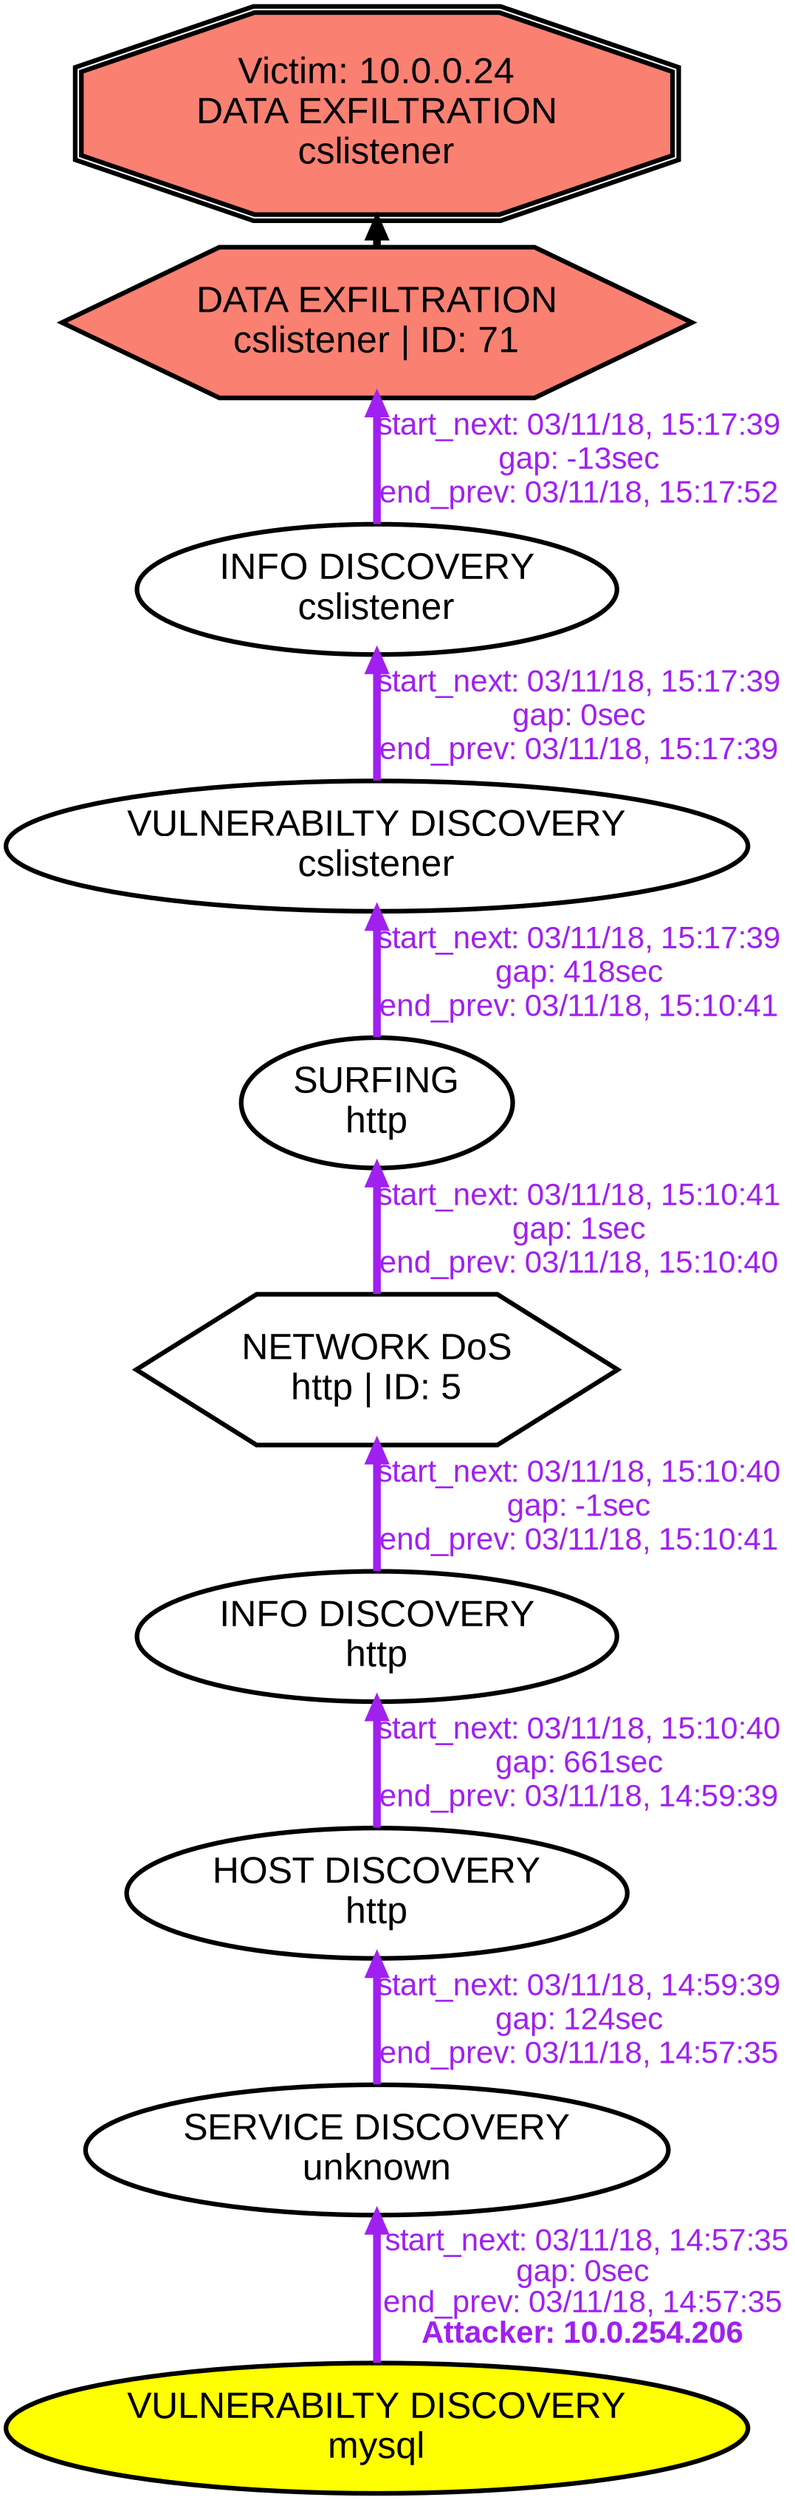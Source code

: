 digraph DATAEXFILTRATIONcslistener {
rankdir="BT"; 
 graph [ nodesep="0.1", ranksep="0.02"] 
 node [ fontname=Arial, fontsize=24,penwidth=3]; 
 edge [ fontname=Arial, fontsize=20,penwidth=5 ];
"Victim: 10.0.0.24
DATA EXFILTRATION
cslistener" [shape=doubleoctagon, style=filled, fillcolor=salmon];
{ rank = max; "Victim: 10.0.0.24
DATA EXFILTRATION
cslistener"}
"DATA EXFILTRATION
cslistener | ID: 71" -> "Victim: 10.0.0.24
DATA EXFILTRATION
cslistener"
"DATA EXFILTRATION
cslistener | ID: 71" [style=filled, fillcolor= salmon]
{ rank=same; "DATA EXFILTRATION
cslistener | ID: 71"}
"VULNERABILTY DISCOVERY
mysql" [style=filled, fillcolor= yellow]
"VULNERABILTY DISCOVERY
mysql" -> "SERVICE DISCOVERY
unknown" [ color=purple] [label=<<font color="purple"> start_next: 03/11/18, 14:57:35<br/>gap: 0sec<br/>end_prev: 03/11/18, 14:57:35</font><br/><font color="purple"><b>Attacker: 10.0.254.206</b></font>>]
"SERVICE DISCOVERY
unknown" -> "HOST DISCOVERY
http" [ label="start_next: 03/11/18, 14:59:39
gap: 124sec
end_prev: 03/11/18, 14:57:35"][ fontcolor="purple" color=purple]
"HOST DISCOVERY
http" -> "INFO DISCOVERY
http" [ label="start_next: 03/11/18, 15:10:40
gap: 661sec
end_prev: 03/11/18, 14:59:39"][ fontcolor="purple" color=purple]
"INFO DISCOVERY
http" -> "NETWORK DoS
http | ID: 5" [ label="start_next: 03/11/18, 15:10:40
gap: -1sec
end_prev: 03/11/18, 15:10:41"][ fontcolor="purple" color=purple]
"NETWORK DoS
http | ID: 5" -> "SURFING
http" [ label="start_next: 03/11/18, 15:10:41
gap: 1sec
end_prev: 03/11/18, 15:10:40"][ fontcolor="purple" color=purple]
"SURFING
http" -> "VULNERABILTY DISCOVERY
cslistener" [ label="start_next: 03/11/18, 15:17:39
gap: 418sec
end_prev: 03/11/18, 15:10:41"][ fontcolor="purple" color=purple]
"VULNERABILTY DISCOVERY
cslistener" -> "INFO DISCOVERY
cslistener" [ label="start_next: 03/11/18, 15:17:39
gap: 0sec
end_prev: 03/11/18, 15:17:39"][ fontcolor="purple" color=purple]
"INFO DISCOVERY
cslistener" -> "DATA EXFILTRATION
cslistener | ID: 71" [ label="start_next: 03/11/18, 15:17:39
gap: -13sec
end_prev: 03/11/18, 15:17:52"][ fontcolor="purple" color=purple]
"VULNERABILTY DISCOVERY
mysql" [shape=oval]
"VULNERABILTY DISCOVERY
mysql" [tooltip="ET SCAN Suspicious inbound to PostgreSQL port 5432
ET SCAN Suspicious inbound to mySQL port 3306
ET SCAN Suspicious inbound to MSSQL port 1433
ET SCAN Suspicious inbound to Oracle SQL port 1521"]
"SERVICE DISCOVERY
unknown" [shape=oval]
"SERVICE DISCOVERY
unknown" [tooltip="ET SCAN Potential VNC Scan 5900-5920
ET SCAN Potential VNC Scan 5800-5820"]
"HOST DISCOVERY
http" [shape=oval]
"HOST DISCOVERY
http" [tooltip="ET SCAN Nmap Scripting Engine User-Agent Detected (Nmap Scripting Engine)
ET SCAN Possible Nmap User-Agent Observed"]
"INFO DISCOVERY
http" [shape=oval]
"INFO DISCOVERY
http" [tooltip="GPL WEB_SERVER .htaccess access
GPL WEB_SERVER /~root access
GPL WEB_SERVER iisadmin access
GPL WEB_SERVER printenv access
GPL WEB_SERVER .htpasswd access
GPL WEB_SERVER global.asa access"]
"NETWORK DoS
http | ID: 5" [shape=hexagon]
"NETWORK DoS
http | ID: 5" [tooltip="ET WEB_SERVER Possible Cherokee Web Server GET AUX Request Denial Of Service Attempt"]
"SURFING
http" [shape=oval]
"SURFING
http" [tooltip="ET WEB_SERVER WEB-PHP phpinfo access"]
"VULNERABILTY DISCOVERY
cslistener" [shape=oval]
"VULNERABILTY DISCOVERY
cslistener" [tooltip="ET SCAN Nikto Web App Scan in Progress"]
"INFO DISCOVERY
cslistener" [shape=oval]
"INFO DISCOVERY
cslistener" [tooltip="GPL WEB_SERVER viewcode access
GPL WEB_SERVER .htaccess access
GPL WEB_SERVER writeto.cnf access
GPL WEB_SERVER iisadmin access
ET WEB_SPECIFIC_APPS Request to Wordpress W3TC Plug-in dbcache Directory
GPL WEB_SERVER services.cnf access
GPL EXPLOIT unicode directory traversal attempt
GPL WEB_SERVER service.cnf access
GPL EXPLOIT iisadmpwd attempt
ET WEB_SERVER PHP SESSION SuperGlobal in URI
GPL WEB_SERVER /~root access
GPL WEB_SERVER authors.pwd access
ET WEB_SERVER PHP ENV SuperGlobal in URI
GPL EXPLOIT .cnf access
ET POLICY Proxy TRACE Request - inbound
GPL WEB_SERVER .htpasswd access
GPL WEB_SERVER global.asa access
ET WEB_SERVER PHP SERVER SuperGlobal in URI
GPL EXPLOIT fpcount access
GPL WEB_SERVER globals.pl access
GPL WEB_SERVER service.pwd
GPL EXPLOIT ISAPI .idq attempt
ET WEB_SERVER PHP Easteregg Information-Disclosure (phpinfo)
GPL WEB_SERVER printenv access
GPL WEB_SERVER author.exe access
GPL EXPLOIT iissamples access
GPL EXPLOIT .htr access
ET WEB_SERVER PHP REQUEST SuperGlobal in URI"]
"DATA EXFILTRATION
cslistener | ID: 71" [shape=hexagon]
"DATA EXFILTRATION
cslistener | ID: 71" [tooltip="GPL WEB_SERVER Tomcat server snoop access
GPL EXPLOIT ISAPI .ida access
GPL EXPLOIT /msadc/samples/ access
ET WEB_SERVER ColdFusion componentutils access
ET WEB_SERVER /system32/ in Uri - Possible Protected Directory Access Attempt
ET WEB_SPECIFIC_APPS PHP-CGI query string parameter vulnerability
ET WEB_SERVER Possible XXE SYSTEM ENTITY in POST BODY.
ET WEB_SERVER /etc/shadow Detected in URI
GPL EXPLOIT ISAPI .idq access"]
}
